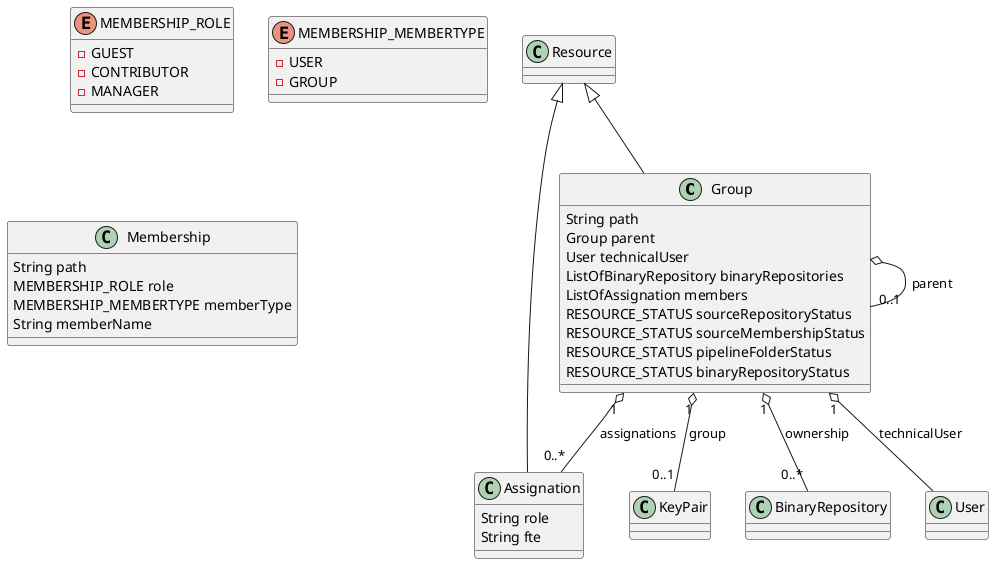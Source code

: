 @startuml

class  Group {
  String path
  Group parent
  User technicalUser
  ListOfBinaryRepository binaryRepositories
  ListOfAssignation members
  RESOURCE_STATUS sourceRepositoryStatus
  RESOURCE_STATUS sourceMembershipStatus
  RESOURCE_STATUS pipelineFolderStatus
  RESOURCE_STATUS binaryRepositoryStatus
}
Resource <|-- Group
Group  o-- "0..1"   Group : parent
Group  "1" o--   User : technicalUser
Group  "1" o-- "0..*"   Assignation : assignations
Group  "1" o-- "0..1"   KeyPair : group
Group  "1" o-- "0..*"   BinaryRepository : ownership

enum MEMBERSHIP_ROLE {
         - GUEST
         - CONTRIBUTOR
         - MANAGER
}
enum MEMBERSHIP_MEMBERTYPE {
         - USER
         - GROUP
}
class  Membership {
  String path
  MEMBERSHIP_ROLE role
  MEMBERSHIP_MEMBERTYPE memberType
  String memberName
}


class Assignation {
  String role
  String fte
}
Resource <|-- Assignation
@enduml